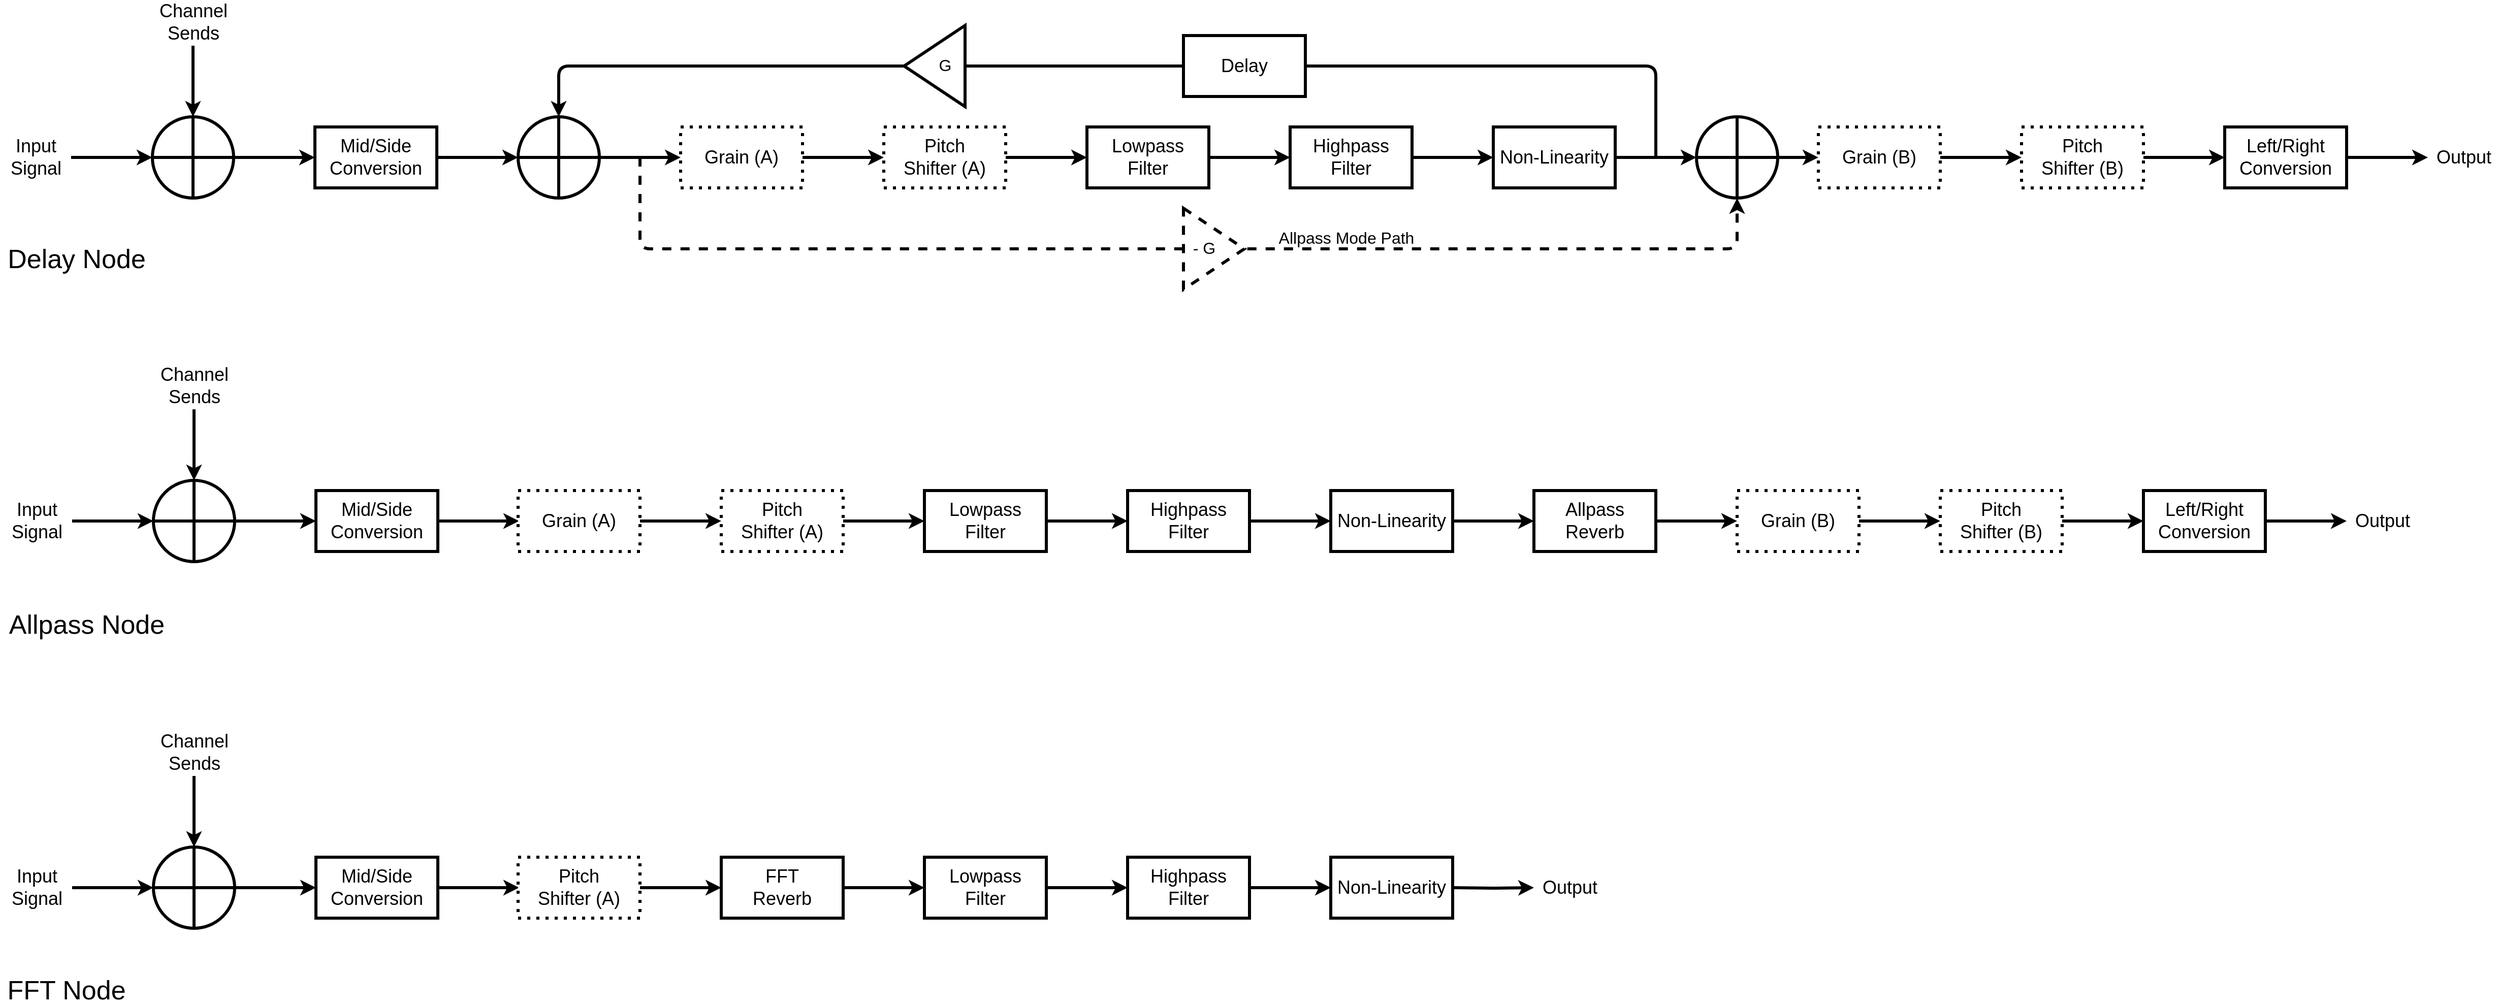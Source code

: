 <mxfile version="13.1.3" type="device"><diagram id="ibmDWgeGHxIhHCOPvzys" name="Page-1"><mxGraphModel dx="2347" dy="1335" grid="1" gridSize="10" guides="1" tooltips="1" connect="1" arrows="1" fold="1" page="1" pageScale="3" pageWidth="850" pageHeight="1100" math="0" shadow="0"><root><mxCell id="0"/><mxCell id="1" parent="0"/><mxCell id="-yul-kRD7ZUMabmsE1Qg-43" value="" style="group" vertex="1" connectable="0" parent="1"><mxGeometry x="50" y="82" width="2340" height="188" as="geometry"/></mxCell><mxCell id="-yul-kRD7ZUMabmsE1Qg-3" value="" style="shape=orEllipse;perimeter=ellipsePerimeter;whiteSpace=wrap;html=1;backgroundOutline=1;strokeWidth=3;" vertex="1" parent="-yul-kRD7ZUMabmsE1Qg-43"><mxGeometry x="150" y="108" width="80" height="80" as="geometry"/></mxCell><mxCell id="-yul-kRD7ZUMabmsE1Qg-6" value="" style="endArrow=classic;html=1;entryX=0.5;entryY=0;entryDx=0;entryDy=0;strokeWidth=3;" edge="1" parent="-yul-kRD7ZUMabmsE1Qg-43" target="-yul-kRD7ZUMabmsE1Qg-3"><mxGeometry width="50" height="50" relative="1" as="geometry"><mxPoint x="190" y="38" as="sourcePoint"/><mxPoint x="150" y="-22" as="targetPoint"/></mxGeometry></mxCell><mxCell id="-yul-kRD7ZUMabmsE1Qg-7" value="" style="endArrow=classic;html=1;entryX=0;entryY=0.5;entryDx=0;entryDy=0;strokeWidth=3;" edge="1" parent="-yul-kRD7ZUMabmsE1Qg-43" target="-yul-kRD7ZUMabmsE1Qg-3"><mxGeometry width="50" height="50" relative="1" as="geometry"><mxPoint x="70" y="148" as="sourcePoint"/><mxPoint x="40" y="138" as="targetPoint"/></mxGeometry></mxCell><mxCell id="-yul-kRD7ZUMabmsE1Qg-8" value="&lt;div style=&quot;font-size: 18px&quot;&gt;&lt;font style=&quot;font-size: 18px&quot;&gt;Mid/Side&lt;/font&gt;&lt;/div&gt;&lt;div style=&quot;font-size: 18px&quot;&gt;&lt;font style=&quot;font-size: 18px&quot;&gt;Conversion&lt;/font&gt;&lt;br&gt;&lt;/div&gt;" style="rounded=0;whiteSpace=wrap;html=1;strokeWidth=3;" vertex="1" parent="-yul-kRD7ZUMabmsE1Qg-43"><mxGeometry x="310" y="118" width="120" height="60" as="geometry"/></mxCell><mxCell id="-yul-kRD7ZUMabmsE1Qg-9" value="" style="endArrow=classic;html=1;entryX=0;entryY=0.5;entryDx=0;entryDy=0;strokeWidth=3;exitX=1;exitY=0.5;exitDx=0;exitDy=0;" edge="1" parent="-yul-kRD7ZUMabmsE1Qg-43" source="-yul-kRD7ZUMabmsE1Qg-3" target="-yul-kRD7ZUMabmsE1Qg-8"><mxGeometry width="50" height="50" relative="1" as="geometry"><mxPoint x="50" y="148" as="sourcePoint"/><mxPoint x="120" y="148" as="targetPoint"/></mxGeometry></mxCell><mxCell id="-yul-kRD7ZUMabmsE1Qg-10" value="" style="shape=orEllipse;perimeter=ellipsePerimeter;whiteSpace=wrap;html=1;backgroundOutline=1;strokeWidth=3;" vertex="1" parent="-yul-kRD7ZUMabmsE1Qg-43"><mxGeometry x="510" y="108" width="80" height="80" as="geometry"/></mxCell><mxCell id="-yul-kRD7ZUMabmsE1Qg-11" value="" style="endArrow=classic;html=1;entryX=0;entryY=0.5;entryDx=0;entryDy=0;strokeWidth=3;exitX=1;exitY=0.5;exitDx=0;exitDy=0;" edge="1" parent="-yul-kRD7ZUMabmsE1Qg-43" source="-yul-kRD7ZUMabmsE1Qg-8" target="-yul-kRD7ZUMabmsE1Qg-10"><mxGeometry width="50" height="50" relative="1" as="geometry"><mxPoint x="230" y="148" as="sourcePoint"/><mxPoint x="310" y="148" as="targetPoint"/></mxGeometry></mxCell><mxCell id="-yul-kRD7ZUMabmsE1Qg-15" value="&lt;font style=&quot;font-size: 18px&quot;&gt;Grain (A)&lt;br&gt;&lt;/font&gt;" style="rounded=0;whiteSpace=wrap;html=1;strokeWidth=3;dashed=1;dashPattern=1 2;" vertex="1" parent="-yul-kRD7ZUMabmsE1Qg-43"><mxGeometry x="670" y="118" width="120" height="60" as="geometry"/></mxCell><mxCell id="-yul-kRD7ZUMabmsE1Qg-16" value="" style="endArrow=classic;html=1;entryX=0;entryY=0.5;entryDx=0;entryDy=0;strokeWidth=3;exitX=1;exitY=0.5;exitDx=0;exitDy=0;" edge="1" parent="-yul-kRD7ZUMabmsE1Qg-43" target="-yul-kRD7ZUMabmsE1Qg-15" source="-yul-kRD7ZUMabmsE1Qg-10"><mxGeometry width="50" height="50" relative="1" as="geometry"><mxPoint x="590" y="147.5" as="sourcePoint"/><mxPoint x="670" y="147.5" as="targetPoint"/></mxGeometry></mxCell><mxCell id="-yul-kRD7ZUMabmsE1Qg-17" value="" style="endArrow=classic;html=1;entryX=0;entryY=0.5;entryDx=0;entryDy=0;strokeWidth=3;exitX=1;exitY=0.5;exitDx=0;exitDy=0;" edge="1" parent="-yul-kRD7ZUMabmsE1Qg-43" source="-yul-kRD7ZUMabmsE1Qg-15"><mxGeometry width="50" height="50" relative="1" as="geometry"><mxPoint x="590" y="148" as="sourcePoint"/><mxPoint x="870" y="148" as="targetPoint"/></mxGeometry></mxCell><mxCell id="-yul-kRD7ZUMabmsE1Qg-19" value="&lt;div&gt;&lt;font style=&quot;font-size: 18px&quot;&gt;Pitch&lt;br&gt;&lt;/font&gt;&lt;/div&gt;&lt;div&gt;&lt;font style=&quot;font-size: 18px&quot;&gt;Shifter (A)&lt;/font&gt;&lt;/div&gt;" style="rounded=0;whiteSpace=wrap;html=1;strokeWidth=3;dashed=1;dashPattern=1 2;" vertex="1" parent="-yul-kRD7ZUMabmsE1Qg-43"><mxGeometry x="870" y="118" width="120" height="60" as="geometry"/></mxCell><mxCell id="-yul-kRD7ZUMabmsE1Qg-22" value="&lt;div&gt;&lt;font style=&quot;font-size: 18px&quot;&gt;Lowpass&lt;/font&gt;&lt;/div&gt;&lt;div&gt;&lt;font style=&quot;font-size: 18px&quot;&gt;Filter&lt;br&gt;&lt;/font&gt;&lt;/div&gt;" style="rounded=0;whiteSpace=wrap;html=1;strokeWidth=3;" vertex="1" parent="-yul-kRD7ZUMabmsE1Qg-43"><mxGeometry x="1070" y="118" width="120" height="60" as="geometry"/></mxCell><mxCell id="-yul-kRD7ZUMabmsE1Qg-31" style="edgeStyle=orthogonalEdgeStyle;rounded=0;orthogonalLoop=1;jettySize=auto;html=1;exitX=1;exitY=0.5;exitDx=0;exitDy=0;strokeWidth=3;" edge="1" parent="-yul-kRD7ZUMabmsE1Qg-43" source="-yul-kRD7ZUMabmsE1Qg-19" target="-yul-kRD7ZUMabmsE1Qg-22"><mxGeometry relative="1" as="geometry"/></mxCell><mxCell id="-yul-kRD7ZUMabmsE1Qg-25" value="&lt;div&gt;&lt;font style=&quot;font-size: 18px&quot;&gt;Highpass&lt;/font&gt;&lt;/div&gt;&lt;div&gt;&lt;font style=&quot;font-size: 18px&quot;&gt;Filter&lt;/font&gt;&lt;/div&gt;" style="rounded=0;whiteSpace=wrap;html=1;strokeWidth=3;" vertex="1" parent="-yul-kRD7ZUMabmsE1Qg-43"><mxGeometry x="1270" y="118" width="120" height="60" as="geometry"/></mxCell><mxCell id="-yul-kRD7ZUMabmsE1Qg-32" style="edgeStyle=orthogonalEdgeStyle;rounded=0;orthogonalLoop=1;jettySize=auto;html=1;exitX=1;exitY=0.5;exitDx=0;exitDy=0;entryX=0;entryY=0.5;entryDx=0;entryDy=0;strokeWidth=3;" edge="1" parent="-yul-kRD7ZUMabmsE1Qg-43" source="-yul-kRD7ZUMabmsE1Qg-22" target="-yul-kRD7ZUMabmsE1Qg-25"><mxGeometry relative="1" as="geometry"/></mxCell><mxCell id="-yul-kRD7ZUMabmsE1Qg-232" style="edgeStyle=orthogonalEdgeStyle;rounded=0;orthogonalLoop=1;jettySize=auto;html=1;exitX=1;exitY=0.5;exitDx=0;exitDy=0;entryX=0;entryY=0.5;entryDx=0;entryDy=0;strokeWidth=3;" edge="1" parent="-yul-kRD7ZUMabmsE1Qg-43" source="-yul-kRD7ZUMabmsE1Qg-27" target="-yul-kRD7ZUMabmsE1Qg-231"><mxGeometry relative="1" as="geometry"/></mxCell><mxCell id="-yul-kRD7ZUMabmsE1Qg-27" value="&lt;font style=&quot;font-size: 18px&quot;&gt;Non-Linearity&lt;/font&gt;" style="rounded=0;whiteSpace=wrap;html=1;strokeWidth=3;" vertex="1" parent="-yul-kRD7ZUMabmsE1Qg-43"><mxGeometry x="1470" y="118" width="120" height="60" as="geometry"/></mxCell><mxCell id="-yul-kRD7ZUMabmsE1Qg-33" style="edgeStyle=orthogonalEdgeStyle;rounded=0;orthogonalLoop=1;jettySize=auto;html=1;exitX=1;exitY=0.5;exitDx=0;exitDy=0;strokeWidth=3;" edge="1" parent="-yul-kRD7ZUMabmsE1Qg-43" source="-yul-kRD7ZUMabmsE1Qg-25" target="-yul-kRD7ZUMabmsE1Qg-27"><mxGeometry relative="1" as="geometry"/></mxCell><mxCell id="-yul-kRD7ZUMabmsE1Qg-28" value="&lt;font style=&quot;font-size: 18px&quot;&gt;Grain (B)&lt;br&gt;&lt;/font&gt;" style="rounded=0;whiteSpace=wrap;html=1;strokeWidth=3;dashed=1;dashPattern=1 2;" vertex="1" parent="-yul-kRD7ZUMabmsE1Qg-43"><mxGeometry x="1790" y="118" width="120" height="60" as="geometry"/></mxCell><mxCell id="-yul-kRD7ZUMabmsE1Qg-29" value="&lt;div&gt;&lt;font style=&quot;font-size: 18px&quot;&gt;Pitch&lt;/font&gt;&lt;/div&gt;&lt;div&gt;&lt;font style=&quot;font-size: 18px&quot;&gt;Shifter (B)&lt;/font&gt;&lt;/div&gt;" style="rounded=0;whiteSpace=wrap;html=1;strokeWidth=3;dashed=1;dashPattern=1 2;" vertex="1" parent="-yul-kRD7ZUMabmsE1Qg-43"><mxGeometry x="1990" y="118" width="120" height="60" as="geometry"/></mxCell><mxCell id="-yul-kRD7ZUMabmsE1Qg-35" style="edgeStyle=orthogonalEdgeStyle;rounded=0;orthogonalLoop=1;jettySize=auto;html=1;exitX=1;exitY=0.5;exitDx=0;exitDy=0;entryX=0;entryY=0.5;entryDx=0;entryDy=0;strokeWidth=3;" edge="1" parent="-yul-kRD7ZUMabmsE1Qg-43" source="-yul-kRD7ZUMabmsE1Qg-28" target="-yul-kRD7ZUMabmsE1Qg-29"><mxGeometry relative="1" as="geometry"/></mxCell><mxCell id="-yul-kRD7ZUMabmsE1Qg-30" value="&lt;div style=&quot;font-size: 18px&quot;&gt;&lt;font style=&quot;font-size: 18px&quot;&gt;Left/Right&lt;/font&gt;&lt;/div&gt;&lt;div style=&quot;font-size: 18px&quot;&gt;&lt;font style=&quot;font-size: 18px&quot;&gt;Conversion&lt;/font&gt;&lt;br&gt;&lt;/div&gt;" style="rounded=0;whiteSpace=wrap;html=1;strokeWidth=3;" vertex="1" parent="-yul-kRD7ZUMabmsE1Qg-43"><mxGeometry x="2190" y="118" width="120" height="60" as="geometry"/></mxCell><mxCell id="-yul-kRD7ZUMabmsE1Qg-36" style="edgeStyle=orthogonalEdgeStyle;rounded=0;orthogonalLoop=1;jettySize=auto;html=1;exitX=1;exitY=0.5;exitDx=0;exitDy=0;entryX=0;entryY=0.5;entryDx=0;entryDy=0;strokeWidth=3;" edge="1" parent="-yul-kRD7ZUMabmsE1Qg-43" source="-yul-kRD7ZUMabmsE1Qg-29" target="-yul-kRD7ZUMabmsE1Qg-30"><mxGeometry relative="1" as="geometry"/></mxCell><mxCell id="-yul-kRD7ZUMabmsE1Qg-37" value="" style="endArrow=classic;html=1;strokeWidth=3;entryX=0.5;entryY=0;entryDx=0;entryDy=0;" edge="1" parent="-yul-kRD7ZUMabmsE1Qg-43" target="-yul-kRD7ZUMabmsE1Qg-10"><mxGeometry width="50" height="50" relative="1" as="geometry"><mxPoint x="1630" y="148" as="sourcePoint"/><mxPoint x="1180" y="318" as="targetPoint"/><Array as="points"><mxPoint x="1630" y="58"/><mxPoint x="550" y="58"/></Array></mxGeometry></mxCell><mxCell id="-yul-kRD7ZUMabmsE1Qg-38" value="" style="triangle;whiteSpace=wrap;html=1;strokeWidth=3;rotation=-180;" vertex="1" parent="-yul-kRD7ZUMabmsE1Qg-43"><mxGeometry x="890" y="18" width="60" height="80" as="geometry"/></mxCell><mxCell id="-yul-kRD7ZUMabmsE1Qg-39" value="&lt;div style=&quot;font-size: 18px&quot;&gt;&lt;font style=&quot;font-size: 18px&quot;&gt;Channel&lt;/font&gt;&lt;/div&gt;&lt;div style=&quot;font-size: 18px&quot;&gt;&lt;font style=&quot;font-size: 18px&quot;&gt;Sends&lt;br&gt;&lt;/font&gt;&lt;/div&gt;" style="text;html=1;align=center;verticalAlign=middle;resizable=0;points=[];autosize=1;" vertex="1" parent="-yul-kRD7ZUMabmsE1Qg-43"><mxGeometry x="150" width="80" height="30" as="geometry"/></mxCell><mxCell id="-yul-kRD7ZUMabmsE1Qg-40" value="&lt;div style=&quot;font-size: 18px&quot;&gt;&lt;font style=&quot;font-size: 18px&quot;&gt;Input&lt;/font&gt;&lt;/div&gt;&lt;div style=&quot;font-size: 18px&quot;&gt;&lt;font style=&quot;font-size: 18px&quot;&gt;Signal&lt;/font&gt;&lt;/div&gt;" style="text;html=1;align=center;verticalAlign=middle;resizable=0;points=[];autosize=1;" vertex="1" parent="-yul-kRD7ZUMabmsE1Qg-43"><mxGeometry y="133" width="70" height="30" as="geometry"/></mxCell><mxCell id="-yul-kRD7ZUMabmsE1Qg-41" value="&lt;font style=&quot;font-size: 18px&quot;&gt;Output&lt;/font&gt;" style="text;html=1;align=center;verticalAlign=middle;resizable=0;points=[];autosize=1;" vertex="1" parent="-yul-kRD7ZUMabmsE1Qg-43"><mxGeometry x="2390" y="138" width="70" height="20" as="geometry"/></mxCell><mxCell id="-yul-kRD7ZUMabmsE1Qg-42" style="edgeStyle=orthogonalEdgeStyle;rounded=0;orthogonalLoop=1;jettySize=auto;html=1;exitX=1;exitY=0.5;exitDx=0;exitDy=0;strokeWidth=3;" edge="1" parent="-yul-kRD7ZUMabmsE1Qg-43" source="-yul-kRD7ZUMabmsE1Qg-30" target="-yul-kRD7ZUMabmsE1Qg-41"><mxGeometry relative="1" as="geometry"/></mxCell><mxCell id="-yul-kRD7ZUMabmsE1Qg-170" value="&lt;font style=&quot;font-size: 18px&quot;&gt;Delay&lt;/font&gt;" style="rounded=0;whiteSpace=wrap;html=1;strokeWidth=3;" vertex="1" parent="-yul-kRD7ZUMabmsE1Qg-43"><mxGeometry x="1165" y="28" width="120" height="60" as="geometry"/></mxCell><mxCell id="-yul-kRD7ZUMabmsE1Qg-233" style="edgeStyle=orthogonalEdgeStyle;rounded=0;orthogonalLoop=1;jettySize=auto;html=1;exitX=1;exitY=0.5;exitDx=0;exitDy=0;entryX=0;entryY=0.5;entryDx=0;entryDy=0;strokeWidth=3;" edge="1" parent="-yul-kRD7ZUMabmsE1Qg-43" source="-yul-kRD7ZUMabmsE1Qg-231" target="-yul-kRD7ZUMabmsE1Qg-28"><mxGeometry relative="1" as="geometry"/></mxCell><mxCell id="-yul-kRD7ZUMabmsE1Qg-231" value="" style="shape=orEllipse;perimeter=ellipsePerimeter;whiteSpace=wrap;html=1;backgroundOutline=1;strokeWidth=3;" vertex="1" parent="-yul-kRD7ZUMabmsE1Qg-43"><mxGeometry x="1670" y="108" width="80" height="80" as="geometry"/></mxCell><mxCell id="-yul-kRD7ZUMabmsE1Qg-234" value="&lt;font style=&quot;font-size: 16px&quot;&gt;G&lt;/font&gt;" style="text;html=1;align=center;verticalAlign=middle;resizable=0;points=[];autosize=1;" vertex="1" parent="-yul-kRD7ZUMabmsE1Qg-43"><mxGeometry x="915" y="47" width="30" height="20" as="geometry"/></mxCell><mxCell id="-yul-kRD7ZUMabmsE1Qg-136" value="" style="shape=orEllipse;perimeter=ellipsePerimeter;whiteSpace=wrap;html=1;backgroundOutline=1;strokeWidth=3;" vertex="1" parent="1"><mxGeometry x="201" y="548" width="80" height="80" as="geometry"/></mxCell><mxCell id="-yul-kRD7ZUMabmsE1Qg-137" value="" style="endArrow=classic;html=1;entryX=0.5;entryY=0;entryDx=0;entryDy=0;strokeWidth=3;" edge="1" parent="1" target="-yul-kRD7ZUMabmsE1Qg-136"><mxGeometry width="50" height="50" relative="1" as="geometry"><mxPoint x="241" y="478" as="sourcePoint"/><mxPoint x="201" y="418" as="targetPoint"/></mxGeometry></mxCell><mxCell id="-yul-kRD7ZUMabmsE1Qg-138" value="" style="endArrow=classic;html=1;entryX=0;entryY=0.5;entryDx=0;entryDy=0;strokeWidth=3;" edge="1" parent="1" target="-yul-kRD7ZUMabmsE1Qg-136"><mxGeometry width="50" height="50" relative="1" as="geometry"><mxPoint x="121" y="588" as="sourcePoint"/><mxPoint x="91" y="578" as="targetPoint"/></mxGeometry></mxCell><mxCell id="-yul-kRD7ZUMabmsE1Qg-139" value="&lt;div style=&quot;font-size: 18px&quot;&gt;&lt;font style=&quot;font-size: 18px&quot;&gt;Mid/Side&lt;/font&gt;&lt;/div&gt;&lt;div style=&quot;font-size: 18px&quot;&gt;&lt;font style=&quot;font-size: 18px&quot;&gt;Conversion&lt;/font&gt;&lt;br&gt;&lt;/div&gt;" style="rounded=0;whiteSpace=wrap;html=1;strokeWidth=3;" vertex="1" parent="1"><mxGeometry x="361" y="558" width="120" height="60" as="geometry"/></mxCell><mxCell id="-yul-kRD7ZUMabmsE1Qg-140" value="" style="endArrow=classic;html=1;entryX=0;entryY=0.5;entryDx=0;entryDy=0;strokeWidth=3;exitX=1;exitY=0.5;exitDx=0;exitDy=0;" edge="1" parent="1" source="-yul-kRD7ZUMabmsE1Qg-136" target="-yul-kRD7ZUMabmsE1Qg-139"><mxGeometry width="50" height="50" relative="1" as="geometry"><mxPoint x="101" y="588" as="sourcePoint"/><mxPoint x="171" y="588" as="targetPoint"/></mxGeometry></mxCell><mxCell id="-yul-kRD7ZUMabmsE1Qg-142" value="" style="endArrow=classic;html=1;entryX=0;entryY=0.5;entryDx=0;entryDy=0;strokeWidth=3;exitX=1;exitY=0.5;exitDx=0;exitDy=0;" edge="1" parent="1" source="-yul-kRD7ZUMabmsE1Qg-139"><mxGeometry width="50" height="50" relative="1" as="geometry"><mxPoint x="281" y="588" as="sourcePoint"/><mxPoint x="561.0" y="588" as="targetPoint"/></mxGeometry></mxCell><mxCell id="-yul-kRD7ZUMabmsE1Qg-143" value="&lt;font style=&quot;font-size: 18px&quot;&gt;Grain (A)&lt;br&gt;&lt;/font&gt;" style="rounded=0;whiteSpace=wrap;html=1;strokeWidth=3;dashed=1;dashPattern=1 2;" vertex="1" parent="1"><mxGeometry x="560" y="558" width="120" height="60" as="geometry"/></mxCell><mxCell id="-yul-kRD7ZUMabmsE1Qg-145" value="" style="endArrow=classic;html=1;entryX=0;entryY=0.5;entryDx=0;entryDy=0;strokeWidth=3;exitX=1;exitY=0.5;exitDx=0;exitDy=0;" edge="1" parent="1" source="-yul-kRD7ZUMabmsE1Qg-143"><mxGeometry width="50" height="50" relative="1" as="geometry"><mxPoint x="480" y="588" as="sourcePoint"/><mxPoint x="760" y="588" as="targetPoint"/></mxGeometry></mxCell><mxCell id="-yul-kRD7ZUMabmsE1Qg-146" value="&lt;div&gt;&lt;font style=&quot;font-size: 18px&quot;&gt;Pitch&lt;br&gt;&lt;/font&gt;&lt;/div&gt;&lt;div&gt;&lt;font style=&quot;font-size: 18px&quot;&gt;Shifter (A)&lt;/font&gt;&lt;/div&gt;" style="rounded=0;whiteSpace=wrap;html=1;strokeWidth=3;dashed=1;dashPattern=1 2;" vertex="1" parent="1"><mxGeometry x="760" y="558" width="120" height="60" as="geometry"/></mxCell><mxCell id="-yul-kRD7ZUMabmsE1Qg-147" value="&lt;div&gt;&lt;font style=&quot;font-size: 18px&quot;&gt;Lowpass&lt;/font&gt;&lt;/div&gt;&lt;div&gt;&lt;font style=&quot;font-size: 18px&quot;&gt;Filter&lt;br&gt;&lt;/font&gt;&lt;/div&gt;" style="rounded=0;whiteSpace=wrap;html=1;strokeWidth=3;" vertex="1" parent="1"><mxGeometry x="960" y="558" width="120" height="60" as="geometry"/></mxCell><mxCell id="-yul-kRD7ZUMabmsE1Qg-148" style="edgeStyle=orthogonalEdgeStyle;rounded=0;orthogonalLoop=1;jettySize=auto;html=1;exitX=1;exitY=0.5;exitDx=0;exitDy=0;strokeWidth=3;" edge="1" parent="1" source="-yul-kRD7ZUMabmsE1Qg-146" target="-yul-kRD7ZUMabmsE1Qg-147"><mxGeometry relative="1" as="geometry"/></mxCell><mxCell id="-yul-kRD7ZUMabmsE1Qg-149" value="&lt;div&gt;&lt;font style=&quot;font-size: 18px&quot;&gt;Highpass&lt;/font&gt;&lt;/div&gt;&lt;div&gt;&lt;font style=&quot;font-size: 18px&quot;&gt;Filter&lt;/font&gt;&lt;/div&gt;" style="rounded=0;whiteSpace=wrap;html=1;strokeWidth=3;" vertex="1" parent="1"><mxGeometry x="1160" y="558" width="120" height="60" as="geometry"/></mxCell><mxCell id="-yul-kRD7ZUMabmsE1Qg-150" style="edgeStyle=orthogonalEdgeStyle;rounded=0;orthogonalLoop=1;jettySize=auto;html=1;exitX=1;exitY=0.5;exitDx=0;exitDy=0;entryX=0;entryY=0.5;entryDx=0;entryDy=0;strokeWidth=3;" edge="1" parent="1" source="-yul-kRD7ZUMabmsE1Qg-147" target="-yul-kRD7ZUMabmsE1Qg-149"><mxGeometry relative="1" as="geometry"/></mxCell><mxCell id="-yul-kRD7ZUMabmsE1Qg-168" style="edgeStyle=orthogonalEdgeStyle;rounded=0;orthogonalLoop=1;jettySize=auto;html=1;exitX=1;exitY=0.5;exitDx=0;exitDy=0;entryX=0;entryY=0.5;entryDx=0;entryDy=0;strokeWidth=3;" edge="1" parent="1" source="-yul-kRD7ZUMabmsE1Qg-151" target="-yul-kRD7ZUMabmsE1Qg-167"><mxGeometry relative="1" as="geometry"/></mxCell><mxCell id="-yul-kRD7ZUMabmsE1Qg-151" value="&lt;font style=&quot;font-size: 18px&quot;&gt;Non-Linearity&lt;/font&gt;" style="rounded=0;whiteSpace=wrap;html=1;strokeWidth=3;" vertex="1" parent="1"><mxGeometry x="1360" y="558" width="120" height="60" as="geometry"/></mxCell><mxCell id="-yul-kRD7ZUMabmsE1Qg-152" style="edgeStyle=orthogonalEdgeStyle;rounded=0;orthogonalLoop=1;jettySize=auto;html=1;exitX=1;exitY=0.5;exitDx=0;exitDy=0;strokeWidth=3;" edge="1" parent="1" source="-yul-kRD7ZUMabmsE1Qg-149" target="-yul-kRD7ZUMabmsE1Qg-151"><mxGeometry relative="1" as="geometry"/></mxCell><mxCell id="-yul-kRD7ZUMabmsE1Qg-153" value="&lt;font style=&quot;font-size: 18px&quot;&gt;Grain (B)&lt;br&gt;&lt;/font&gt;" style="rounded=0;whiteSpace=wrap;html=1;strokeWidth=3;dashed=1;dashPattern=1 2;" vertex="1" parent="1"><mxGeometry x="1760" y="558" width="120" height="60" as="geometry"/></mxCell><mxCell id="-yul-kRD7ZUMabmsE1Qg-155" value="&lt;div&gt;&lt;font style=&quot;font-size: 18px&quot;&gt;Pitch&lt;/font&gt;&lt;/div&gt;&lt;div&gt;&lt;font style=&quot;font-size: 18px&quot;&gt;Shifter (B)&lt;/font&gt;&lt;/div&gt;" style="rounded=0;whiteSpace=wrap;html=1;strokeWidth=3;dashed=1;dashPattern=1 2;" vertex="1" parent="1"><mxGeometry x="1960" y="558" width="120" height="60" as="geometry"/></mxCell><mxCell id="-yul-kRD7ZUMabmsE1Qg-156" style="edgeStyle=orthogonalEdgeStyle;rounded=0;orthogonalLoop=1;jettySize=auto;html=1;exitX=1;exitY=0.5;exitDx=0;exitDy=0;entryX=0;entryY=0.5;entryDx=0;entryDy=0;strokeWidth=3;" edge="1" parent="1" source="-yul-kRD7ZUMabmsE1Qg-153" target="-yul-kRD7ZUMabmsE1Qg-155"><mxGeometry relative="1" as="geometry"/></mxCell><mxCell id="-yul-kRD7ZUMabmsE1Qg-157" value="&lt;div style=&quot;font-size: 18px&quot;&gt;&lt;font style=&quot;font-size: 18px&quot;&gt;Left/Right&lt;/font&gt;&lt;/div&gt;&lt;div style=&quot;font-size: 18px&quot;&gt;&lt;font style=&quot;font-size: 18px&quot;&gt;Conversion&lt;/font&gt;&lt;br&gt;&lt;/div&gt;" style="rounded=0;whiteSpace=wrap;html=1;strokeWidth=3;" vertex="1" parent="1"><mxGeometry x="2160" y="558" width="120" height="60" as="geometry"/></mxCell><mxCell id="-yul-kRD7ZUMabmsE1Qg-158" style="edgeStyle=orthogonalEdgeStyle;rounded=0;orthogonalLoop=1;jettySize=auto;html=1;exitX=1;exitY=0.5;exitDx=0;exitDy=0;entryX=0;entryY=0.5;entryDx=0;entryDy=0;strokeWidth=3;" edge="1" parent="1" source="-yul-kRD7ZUMabmsE1Qg-155" target="-yul-kRD7ZUMabmsE1Qg-157"><mxGeometry relative="1" as="geometry"/></mxCell><mxCell id="-yul-kRD7ZUMabmsE1Qg-161" value="&lt;div style=&quot;font-size: 18px&quot;&gt;&lt;font style=&quot;font-size: 18px&quot;&gt;Channel&lt;/font&gt;&lt;/div&gt;&lt;div style=&quot;font-size: 18px&quot;&gt;&lt;font style=&quot;font-size: 18px&quot;&gt;Sends&lt;br&gt;&lt;/font&gt;&lt;/div&gt;" style="text;html=1;align=center;verticalAlign=middle;resizable=0;points=[];autosize=1;" vertex="1" parent="1"><mxGeometry x="201" y="440" width="80" height="30" as="geometry"/></mxCell><mxCell id="-yul-kRD7ZUMabmsE1Qg-162" value="&lt;div style=&quot;font-size: 18px&quot;&gt;&lt;font style=&quot;font-size: 18px&quot;&gt;Input&lt;/font&gt;&lt;/div&gt;&lt;div style=&quot;font-size: 18px&quot;&gt;&lt;font style=&quot;font-size: 18px&quot;&gt;Signal&lt;/font&gt;&lt;/div&gt;" style="text;html=1;align=center;verticalAlign=middle;resizable=0;points=[];autosize=1;" vertex="1" parent="1"><mxGeometry x="51" y="573" width="70" height="30" as="geometry"/></mxCell><mxCell id="-yul-kRD7ZUMabmsE1Qg-163" value="&lt;font style=&quot;font-size: 18px&quot;&gt;Output&lt;/font&gt;" style="text;html=1;align=center;verticalAlign=middle;resizable=0;points=[];autosize=1;" vertex="1" parent="1"><mxGeometry x="2360" y="578" width="70" height="20" as="geometry"/></mxCell><mxCell id="-yul-kRD7ZUMabmsE1Qg-164" style="edgeStyle=orthogonalEdgeStyle;rounded=0;orthogonalLoop=1;jettySize=auto;html=1;exitX=1;exitY=0.5;exitDx=0;exitDy=0;strokeWidth=3;" edge="1" parent="1" source="-yul-kRD7ZUMabmsE1Qg-157" target="-yul-kRD7ZUMabmsE1Qg-163"><mxGeometry relative="1" as="geometry"/></mxCell><mxCell id="-yul-kRD7ZUMabmsE1Qg-169" style="edgeStyle=orthogonalEdgeStyle;rounded=0;orthogonalLoop=1;jettySize=auto;html=1;exitX=1;exitY=0.5;exitDx=0;exitDy=0;entryX=0;entryY=0.5;entryDx=0;entryDy=0;strokeWidth=3;" edge="1" parent="1" source="-yul-kRD7ZUMabmsE1Qg-167" target="-yul-kRD7ZUMabmsE1Qg-153"><mxGeometry relative="1" as="geometry"/></mxCell><mxCell id="-yul-kRD7ZUMabmsE1Qg-167" value="&lt;div style=&quot;font-size: 18px&quot;&gt;&lt;font style=&quot;font-size: 18px&quot;&gt;Allpass&lt;/font&gt;&lt;/div&gt;&lt;div style=&quot;font-size: 18px&quot;&gt;&lt;font style=&quot;font-size: 18px&quot;&gt;Reverb&lt;/font&gt;&lt;br&gt;&lt;/div&gt;" style="rounded=0;whiteSpace=wrap;html=1;strokeWidth=3;" vertex="1" parent="1"><mxGeometry x="1560" y="558" width="120" height="60" as="geometry"/></mxCell><mxCell id="-yul-kRD7ZUMabmsE1Qg-199" value="" style="shape=orEllipse;perimeter=ellipsePerimeter;whiteSpace=wrap;html=1;backgroundOutline=1;strokeWidth=3;" vertex="1" parent="1"><mxGeometry x="201" y="909" width="80" height="80" as="geometry"/></mxCell><mxCell id="-yul-kRD7ZUMabmsE1Qg-200" value="" style="endArrow=classic;html=1;entryX=0.5;entryY=0;entryDx=0;entryDy=0;strokeWidth=3;" edge="1" target="-yul-kRD7ZUMabmsE1Qg-199" parent="1"><mxGeometry width="50" height="50" relative="1" as="geometry"><mxPoint x="241" y="839" as="sourcePoint"/><mxPoint x="201" y="779" as="targetPoint"/></mxGeometry></mxCell><mxCell id="-yul-kRD7ZUMabmsE1Qg-201" value="" style="endArrow=classic;html=1;entryX=0;entryY=0.5;entryDx=0;entryDy=0;strokeWidth=3;" edge="1" target="-yul-kRD7ZUMabmsE1Qg-199" parent="1"><mxGeometry width="50" height="50" relative="1" as="geometry"><mxPoint x="121" y="949" as="sourcePoint"/><mxPoint x="91" y="939" as="targetPoint"/></mxGeometry></mxCell><mxCell id="-yul-kRD7ZUMabmsE1Qg-202" value="&lt;div style=&quot;font-size: 18px&quot;&gt;&lt;font style=&quot;font-size: 18px&quot;&gt;Mid/Side&lt;/font&gt;&lt;/div&gt;&lt;div style=&quot;font-size: 18px&quot;&gt;&lt;font style=&quot;font-size: 18px&quot;&gt;Conversion&lt;/font&gt;&lt;br&gt;&lt;/div&gt;" style="rounded=0;whiteSpace=wrap;html=1;strokeWidth=3;" vertex="1" parent="1"><mxGeometry x="361" y="919" width="120" height="60" as="geometry"/></mxCell><mxCell id="-yul-kRD7ZUMabmsE1Qg-203" value="" style="endArrow=classic;html=1;entryX=0;entryY=0.5;entryDx=0;entryDy=0;strokeWidth=3;exitX=1;exitY=0.5;exitDx=0;exitDy=0;" edge="1" source="-yul-kRD7ZUMabmsE1Qg-199" target="-yul-kRD7ZUMabmsE1Qg-202" parent="1"><mxGeometry width="50" height="50" relative="1" as="geometry"><mxPoint x="101" y="949" as="sourcePoint"/><mxPoint x="171" y="949" as="targetPoint"/></mxGeometry></mxCell><mxCell id="-yul-kRD7ZUMabmsE1Qg-204" value="" style="endArrow=classic;html=1;entryX=0;entryY=0.5;entryDx=0;entryDy=0;strokeWidth=3;exitX=1;exitY=0.5;exitDx=0;exitDy=0;" edge="1" source="-yul-kRD7ZUMabmsE1Qg-202" parent="1"><mxGeometry width="50" height="50" relative="1" as="geometry"><mxPoint x="281" y="949" as="sourcePoint"/><mxPoint x="561.0" y="949" as="targetPoint"/></mxGeometry></mxCell><mxCell id="-yul-kRD7ZUMabmsE1Qg-206" value="" style="endArrow=classic;html=1;entryX=0;entryY=0.5;entryDx=0;entryDy=0;strokeWidth=3;exitX=1;exitY=0.5;exitDx=0;exitDy=0;" edge="1" parent="1"><mxGeometry width="50" height="50" relative="1" as="geometry"><mxPoint x="680" y="949" as="sourcePoint"/><mxPoint x="760" y="949" as="targetPoint"/></mxGeometry></mxCell><mxCell id="-yul-kRD7ZUMabmsE1Qg-207" value="&lt;div&gt;&lt;font style=&quot;font-size: 18px&quot;&gt;Pitch&lt;br&gt;&lt;/font&gt;&lt;/div&gt;&lt;div&gt;&lt;font style=&quot;font-size: 18px&quot;&gt;Shifter (A)&lt;/font&gt;&lt;/div&gt;" style="rounded=0;whiteSpace=wrap;html=1;strokeWidth=3;dashed=1;dashPattern=1 2;" vertex="1" parent="1"><mxGeometry x="560" y="919" width="120" height="60" as="geometry"/></mxCell><mxCell id="-yul-kRD7ZUMabmsE1Qg-208" value="&lt;div&gt;&lt;font style=&quot;font-size: 18px&quot;&gt;Lowpass&lt;/font&gt;&lt;/div&gt;&lt;div&gt;&lt;font style=&quot;font-size: 18px&quot;&gt;Filter&lt;br&gt;&lt;/font&gt;&lt;/div&gt;" style="rounded=0;whiteSpace=wrap;html=1;strokeWidth=3;" vertex="1" parent="1"><mxGeometry x="960" y="919" width="120" height="60" as="geometry"/></mxCell><mxCell id="-yul-kRD7ZUMabmsE1Qg-210" value="&lt;div&gt;&lt;font style=&quot;font-size: 18px&quot;&gt;Highpass&lt;/font&gt;&lt;/div&gt;&lt;div&gt;&lt;font style=&quot;font-size: 18px&quot;&gt;Filter&lt;/font&gt;&lt;/div&gt;" style="rounded=0;whiteSpace=wrap;html=1;strokeWidth=3;" vertex="1" parent="1"><mxGeometry x="1160" y="919" width="120" height="60" as="geometry"/></mxCell><mxCell id="-yul-kRD7ZUMabmsE1Qg-211" style="edgeStyle=orthogonalEdgeStyle;rounded=0;orthogonalLoop=1;jettySize=auto;html=1;exitX=1;exitY=0.5;exitDx=0;exitDy=0;entryX=0;entryY=0.5;entryDx=0;entryDy=0;strokeWidth=3;" edge="1" source="-yul-kRD7ZUMabmsE1Qg-208" target="-yul-kRD7ZUMabmsE1Qg-210" parent="1"><mxGeometry relative="1" as="geometry"/></mxCell><mxCell id="-yul-kRD7ZUMabmsE1Qg-213" value="&lt;font style=&quot;font-size: 18px&quot;&gt;Non-Linearity&lt;/font&gt;" style="rounded=0;whiteSpace=wrap;html=1;strokeWidth=3;" vertex="1" parent="1"><mxGeometry x="1360" y="919" width="120" height="60" as="geometry"/></mxCell><mxCell id="-yul-kRD7ZUMabmsE1Qg-214" style="edgeStyle=orthogonalEdgeStyle;rounded=0;orthogonalLoop=1;jettySize=auto;html=1;exitX=1;exitY=0.5;exitDx=0;exitDy=0;strokeWidth=3;" edge="1" source="-yul-kRD7ZUMabmsE1Qg-210" target="-yul-kRD7ZUMabmsE1Qg-213" parent="1"><mxGeometry relative="1" as="geometry"/></mxCell><mxCell id="-yul-kRD7ZUMabmsE1Qg-220" value="&lt;div style=&quot;font-size: 18px&quot;&gt;&lt;font style=&quot;font-size: 18px&quot;&gt;Channel&lt;/font&gt;&lt;/div&gt;&lt;div style=&quot;font-size: 18px&quot;&gt;&lt;font style=&quot;font-size: 18px&quot;&gt;Sends&lt;br&gt;&lt;/font&gt;&lt;/div&gt;" style="text;html=1;align=center;verticalAlign=middle;resizable=0;points=[];autosize=1;" vertex="1" parent="1"><mxGeometry x="201" y="801" width="80" height="30" as="geometry"/></mxCell><mxCell id="-yul-kRD7ZUMabmsE1Qg-221" value="&lt;div style=&quot;font-size: 18px&quot;&gt;&lt;font style=&quot;font-size: 18px&quot;&gt;Input&lt;/font&gt;&lt;/div&gt;&lt;div style=&quot;font-size: 18px&quot;&gt;&lt;font style=&quot;font-size: 18px&quot;&gt;Signal&lt;/font&gt;&lt;/div&gt;" style="text;html=1;align=center;verticalAlign=middle;resizable=0;points=[];autosize=1;" vertex="1" parent="1"><mxGeometry x="51" y="934" width="70" height="30" as="geometry"/></mxCell><mxCell id="-yul-kRD7ZUMabmsE1Qg-222" value="&lt;font style=&quot;font-size: 18px&quot;&gt;Output&lt;/font&gt;" style="text;html=1;align=center;verticalAlign=middle;resizable=0;points=[];autosize=1;" vertex="1" parent="1"><mxGeometry x="1560" y="939" width="70" height="20" as="geometry"/></mxCell><mxCell id="-yul-kRD7ZUMabmsE1Qg-223" style="edgeStyle=orthogonalEdgeStyle;rounded=0;orthogonalLoop=1;jettySize=auto;html=1;exitX=1;exitY=0.5;exitDx=0;exitDy=0;strokeWidth=3;" edge="1" target="-yul-kRD7ZUMabmsE1Qg-222" parent="1"><mxGeometry relative="1" as="geometry"><mxPoint x="1480" y="949" as="sourcePoint"/></mxGeometry></mxCell><mxCell id="-yul-kRD7ZUMabmsE1Qg-226" style="edgeStyle=orthogonalEdgeStyle;rounded=0;orthogonalLoop=1;jettySize=auto;html=1;exitX=1;exitY=0.5;exitDx=0;exitDy=0;entryX=0;entryY=0.5;entryDx=0;entryDy=0;strokeWidth=3;" edge="1" parent="1" source="-yul-kRD7ZUMabmsE1Qg-225" target="-yul-kRD7ZUMabmsE1Qg-208"><mxGeometry relative="1" as="geometry"/></mxCell><mxCell id="-yul-kRD7ZUMabmsE1Qg-225" value="&lt;div style=&quot;font-size: 18px&quot;&gt;&lt;font style=&quot;font-size: 18px&quot;&gt;FFT&lt;/font&gt;&lt;/div&gt;&lt;div style=&quot;font-size: 18px&quot;&gt;&lt;font style=&quot;font-size: 18px&quot;&gt;Reverb&lt;/font&gt;&lt;br&gt;&lt;/div&gt;" style="rounded=0;whiteSpace=wrap;html=1;strokeWidth=3;" vertex="1" parent="1"><mxGeometry x="760" y="919" width="120" height="60" as="geometry"/></mxCell><mxCell id="-yul-kRD7ZUMabmsE1Qg-227" value="&lt;font style=&quot;font-size: 26px&quot;&gt;FFT Node&lt;/font&gt;" style="text;html=1;align=center;verticalAlign=middle;resizable=0;points=[];autosize=1;" vertex="1" parent="1"><mxGeometry x="50" y="1040" width="130" height="20" as="geometry"/></mxCell><mxCell id="-yul-kRD7ZUMabmsE1Qg-228" value="&lt;font style=&quot;font-size: 26px&quot;&gt;Allpass Node&lt;/font&gt;" style="text;html=1;align=center;verticalAlign=middle;resizable=0;points=[];autosize=1;" vertex="1" parent="1"><mxGeometry x="50" y="680" width="170" height="20" as="geometry"/></mxCell><mxCell id="-yul-kRD7ZUMabmsE1Qg-229" value="&lt;div align=&quot;left&quot;&gt;&lt;font style=&quot;font-size: 26px&quot;&gt;Delay Node&lt;/font&gt;&lt;br&gt;&lt;/div&gt;" style="text;html=1;align=center;verticalAlign=middle;resizable=0;points=[];autosize=1;" vertex="1" parent="1"><mxGeometry x="50" y="320" width="150" height="20" as="geometry"/></mxCell><mxCell id="-yul-kRD7ZUMabmsE1Qg-235" value="" style="endArrow=classic;html=1;strokeWidth=3;entryX=0.5;entryY=1;entryDx=0;entryDy=0;dashed=1;" edge="1" parent="1" target="-yul-kRD7ZUMabmsE1Qg-231"><mxGeometry width="50" height="50" relative="1" as="geometry"><mxPoint x="680" y="230" as="sourcePoint"/><mxPoint x="1440" y="500" as="targetPoint"/><Array as="points"><mxPoint x="680" y="320"/><mxPoint x="1760" y="320"/></Array></mxGeometry></mxCell><mxCell id="-yul-kRD7ZUMabmsE1Qg-236" value="" style="triangle;whiteSpace=wrap;html=1;strokeWidth=3;dashed=1;" vertex="1" parent="1"><mxGeometry x="1215" y="280" width="60" height="80" as="geometry"/></mxCell><mxCell id="-yul-kRD7ZUMabmsE1Qg-237" value="&lt;font style=&quot;font-size: 16px&quot;&gt;-&lt;/font&gt;&lt;font style=&quot;font-size: 16px&quot;&gt; &lt;font style=&quot;font-size: 16px&quot;&gt;G&lt;/font&gt;&lt;/font&gt;" style="text;html=1;align=center;verticalAlign=middle;resizable=0;points=[];autosize=1;" vertex="1" parent="1"><mxGeometry x="1215" y="309" width="40" height="20" as="geometry"/></mxCell><mxCell id="-yul-kRD7ZUMabmsE1Qg-238" value="&lt;font style=&quot;font-size: 16px&quot;&gt;Allpass Mode Path&lt;/font&gt;" style="text;html=1;align=center;verticalAlign=middle;resizable=0;points=[];autosize=1;" vertex="1" parent="1"><mxGeometry x="1300" y="299" width="150" height="20" as="geometry"/></mxCell></root></mxGraphModel></diagram></mxfile>